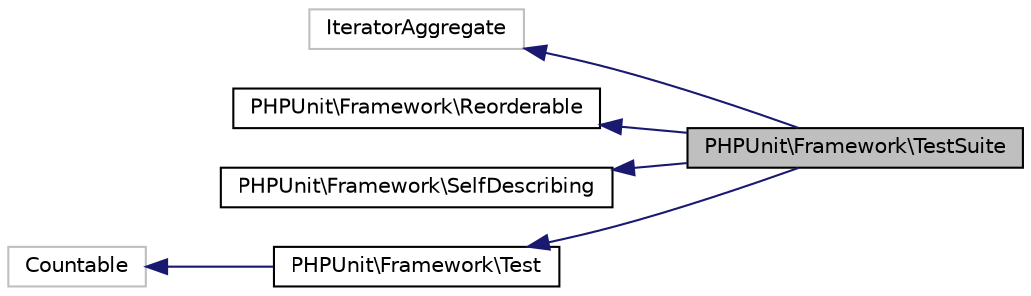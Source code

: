 digraph "PHPUnit\Framework\TestSuite"
{
  edge [fontname="Helvetica",fontsize="10",labelfontname="Helvetica",labelfontsize="10"];
  node [fontname="Helvetica",fontsize="10",shape=record];
  rankdir="LR";
  Node7 [label="PHPUnit\\Framework\\TestSuite",height=0.2,width=0.4,color="black", fillcolor="grey75", style="filled", fontcolor="black"];
  Node8 -> Node7 [dir="back",color="midnightblue",fontsize="10",style="solid",fontname="Helvetica"];
  Node8 [label="IteratorAggregate",height=0.2,width=0.4,color="grey75", fillcolor="white", style="filled"];
  Node9 -> Node7 [dir="back",color="midnightblue",fontsize="10",style="solid",fontname="Helvetica"];
  Node9 [label="PHPUnit\\Framework\\Reorderable",height=0.2,width=0.4,color="black", fillcolor="white", style="filled",URL="$interfacePHPUnit_1_1Framework_1_1Reorderable.html"];
  Node10 -> Node7 [dir="back",color="midnightblue",fontsize="10",style="solid",fontname="Helvetica"];
  Node10 [label="PHPUnit\\Framework\\SelfDescribing",height=0.2,width=0.4,color="black", fillcolor="white", style="filled",URL="$interfacePHPUnit_1_1Framework_1_1SelfDescribing.html"];
  Node11 -> Node7 [dir="back",color="midnightblue",fontsize="10",style="solid",fontname="Helvetica"];
  Node11 [label="PHPUnit\\Framework\\Test",height=0.2,width=0.4,color="black", fillcolor="white", style="filled",URL="$interfacePHPUnit_1_1Framework_1_1Test.html"];
  Node12 -> Node11 [dir="back",color="midnightblue",fontsize="10",style="solid",fontname="Helvetica"];
  Node12 [label="Countable",height=0.2,width=0.4,color="grey75", fillcolor="white", style="filled"];
}
